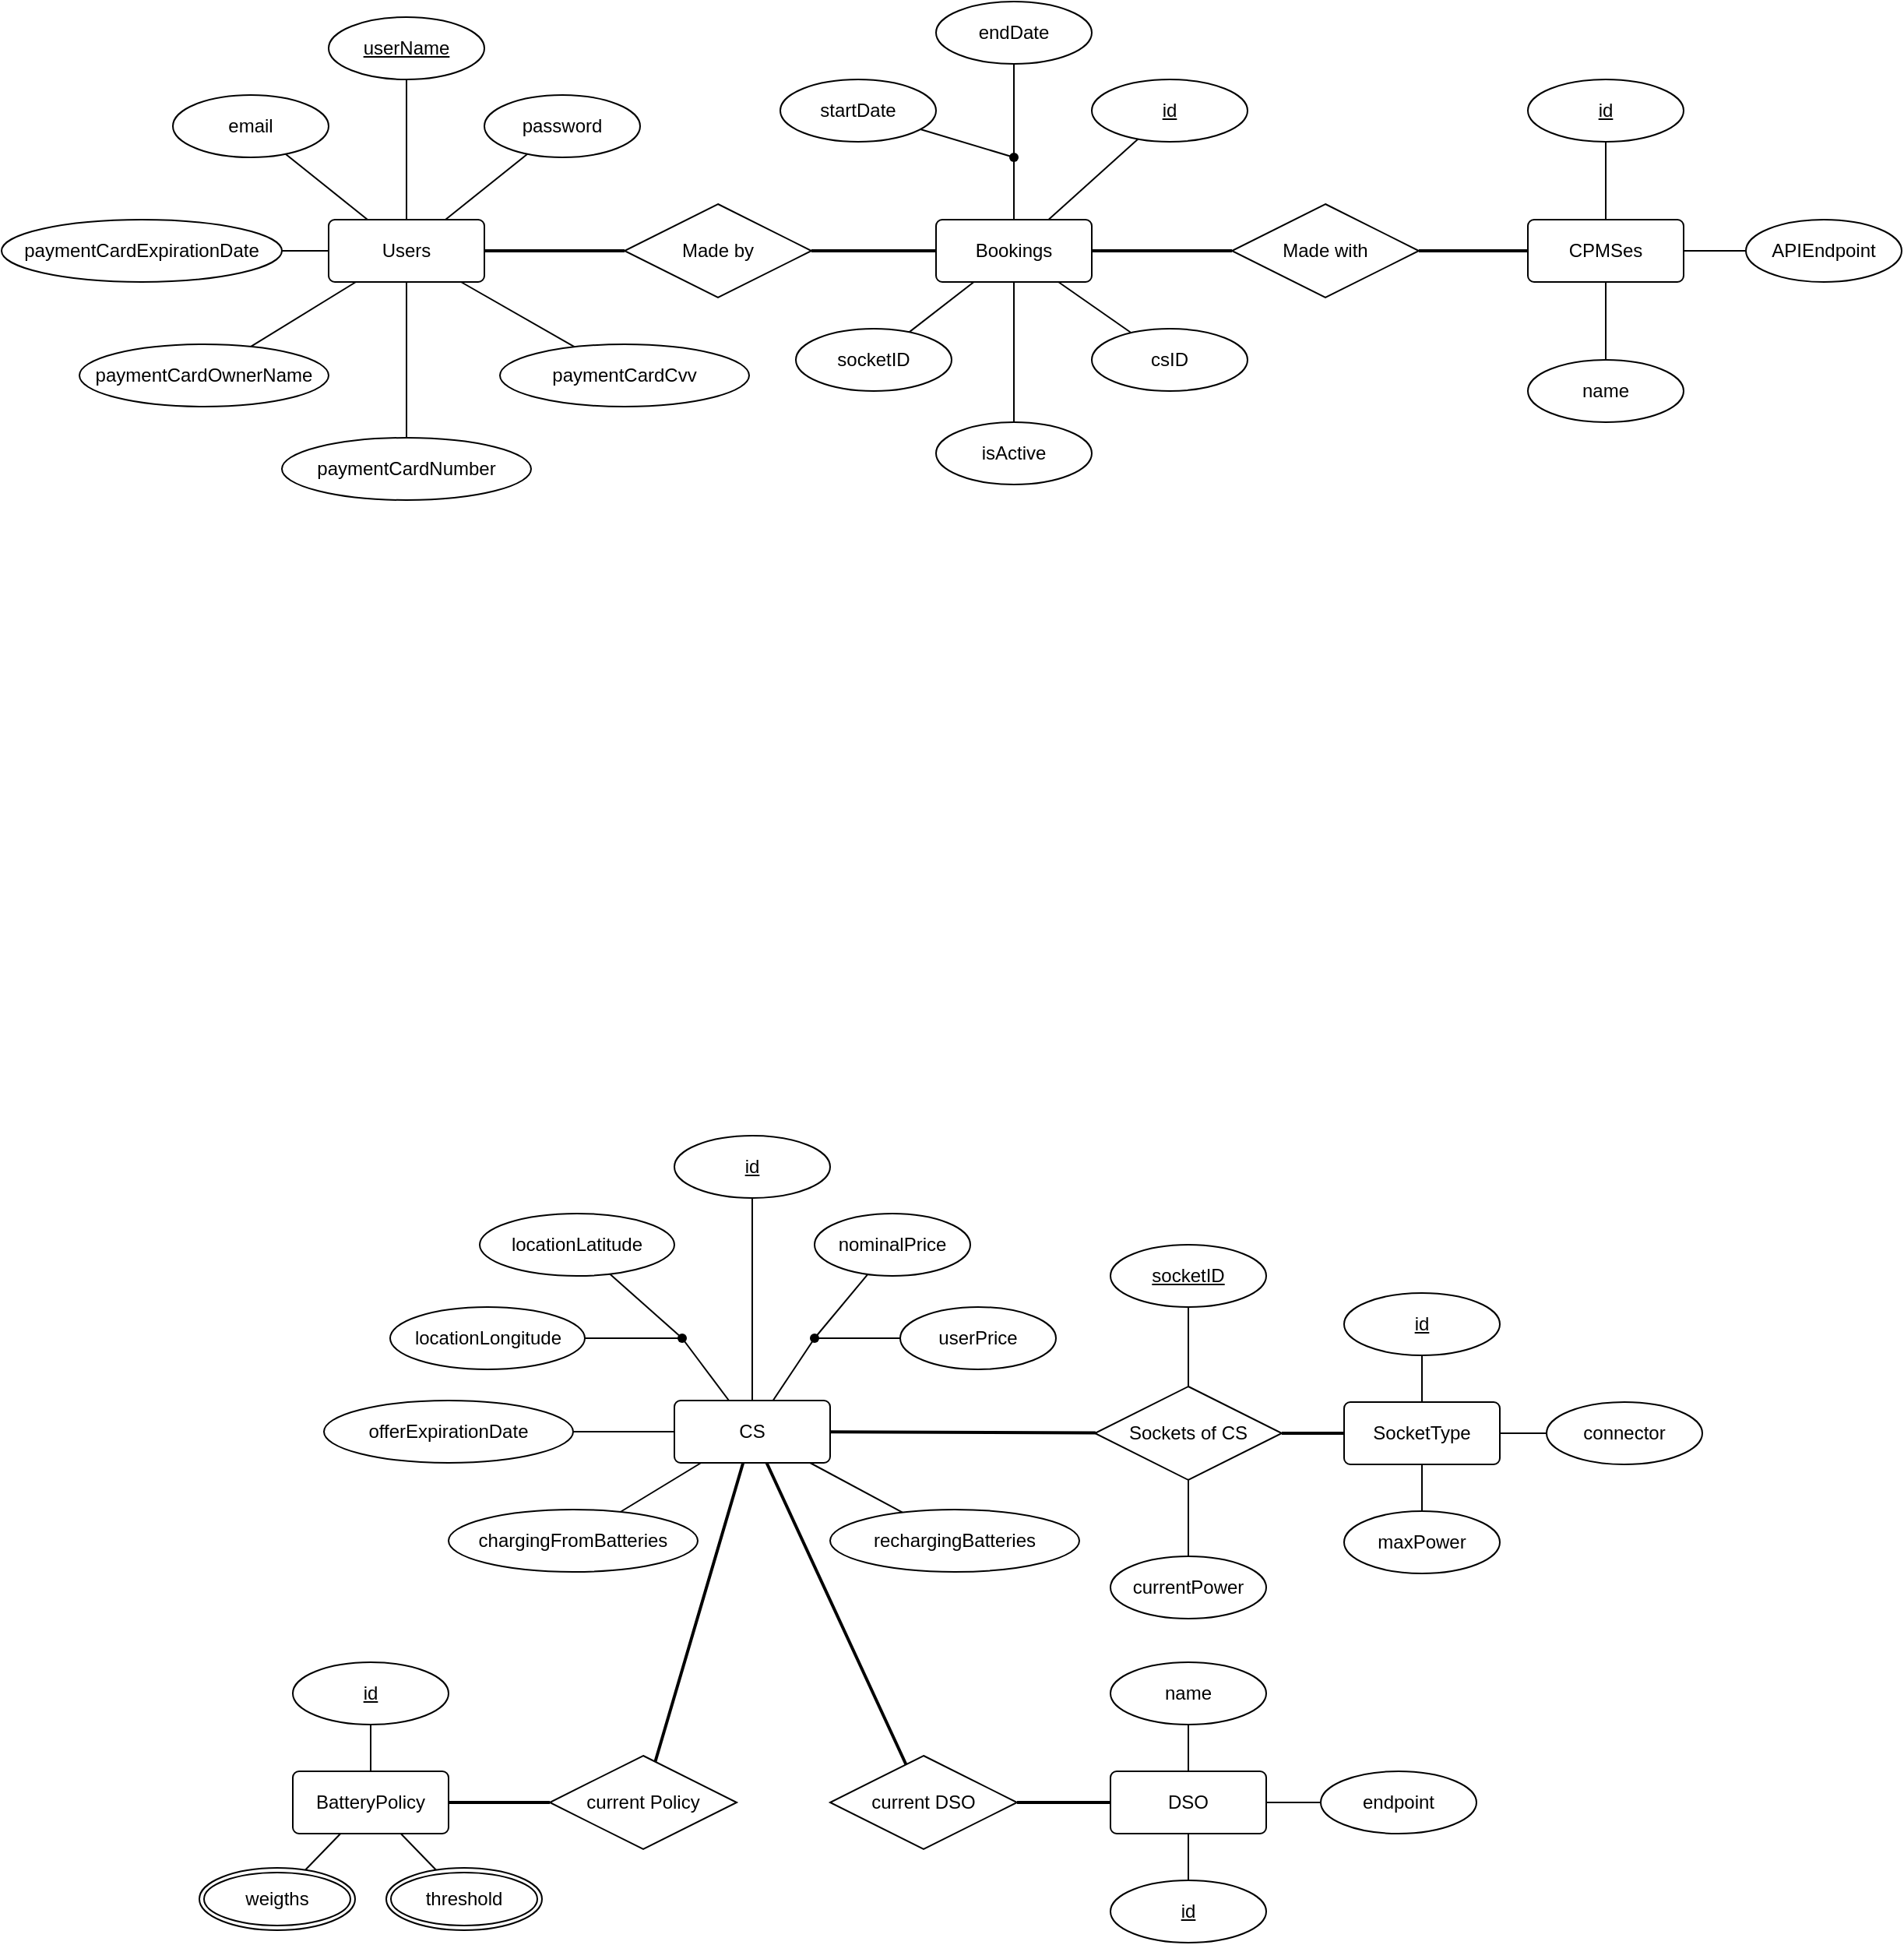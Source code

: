 <mxfile version="20.5.3" type="device"><diagram id="jD9-n_RlYCKyvthM-HNg" name="Pagina-1"><mxGraphModel dx="918" dy="1307" grid="1" gridSize="10" guides="1" tooltips="1" connect="1" arrows="1" fold="1" page="1" pageScale="1" pageWidth="1369" pageHeight="827" math="0" shadow="0"><root><mxCell id="0"/><mxCell id="1" parent="0"/><mxCell id="YINORaGlY5fHt-3c80DP-15" style="rounded=0;orthogonalLoop=1;jettySize=auto;html=1;endArrow=none;endFill=0;" edge="1" parent="1" source="YINORaGlY5fHt-3c80DP-1" target="YINORaGlY5fHt-3c80DP-6"><mxGeometry relative="1" as="geometry"/></mxCell><mxCell id="YINORaGlY5fHt-3c80DP-16" style="edgeStyle=none;rounded=0;orthogonalLoop=1;jettySize=auto;html=1;endArrow=none;endFill=0;" edge="1" parent="1" source="YINORaGlY5fHt-3c80DP-1" target="YINORaGlY5fHt-3c80DP-7"><mxGeometry relative="1" as="geometry"/></mxCell><mxCell id="YINORaGlY5fHt-3c80DP-17" style="edgeStyle=none;rounded=0;orthogonalLoop=1;jettySize=auto;html=1;endArrow=none;endFill=0;" edge="1" parent="1" source="YINORaGlY5fHt-3c80DP-1" target="YINORaGlY5fHt-3c80DP-8"><mxGeometry relative="1" as="geometry"/></mxCell><mxCell id="YINORaGlY5fHt-3c80DP-19" style="edgeStyle=none;rounded=0;orthogonalLoop=1;jettySize=auto;html=1;endArrow=none;endFill=0;" edge="1" parent="1" source="YINORaGlY5fHt-3c80DP-1" target="YINORaGlY5fHt-3c80DP-10"><mxGeometry relative="1" as="geometry"/></mxCell><mxCell id="YINORaGlY5fHt-3c80DP-20" style="edgeStyle=none;rounded=0;orthogonalLoop=1;jettySize=auto;html=1;endArrow=none;endFill=0;" edge="1" parent="1" source="YINORaGlY5fHt-3c80DP-1" target="YINORaGlY5fHt-3c80DP-9"><mxGeometry relative="1" as="geometry"/></mxCell><mxCell id="YINORaGlY5fHt-3c80DP-21" style="edgeStyle=none;rounded=0;orthogonalLoop=1;jettySize=auto;html=1;endArrow=none;endFill=0;" edge="1" parent="1" source="YINORaGlY5fHt-3c80DP-1" target="YINORaGlY5fHt-3c80DP-12"><mxGeometry relative="1" as="geometry"/></mxCell><mxCell id="YINORaGlY5fHt-3c80DP-22" style="edgeStyle=none;rounded=0;orthogonalLoop=1;jettySize=auto;html=1;endArrow=none;endFill=0;" edge="1" parent="1" source="YINORaGlY5fHt-3c80DP-1" target="YINORaGlY5fHt-3c80DP-11"><mxGeometry relative="1" as="geometry"/></mxCell><mxCell id="YINORaGlY5fHt-3c80DP-1" value="Users" style="rounded=1;arcSize=10;whiteSpace=wrap;html=1;align=center;" vertex="1" parent="1"><mxGeometry x="285" y="394" width="100" height="40" as="geometry"/></mxCell><mxCell id="YINORaGlY5fHt-3c80DP-32" style="edgeStyle=none;rounded=0;orthogonalLoop=1;jettySize=auto;html=1;strokeWidth=1;endArrow=none;endFill=0;" edge="1" parent="1" source="YINORaGlY5fHt-3c80DP-2" target="YINORaGlY5fHt-3c80DP-28"><mxGeometry relative="1" as="geometry"/></mxCell><mxCell id="YINORaGlY5fHt-3c80DP-33" style="edgeStyle=none;rounded=0;orthogonalLoop=1;jettySize=auto;html=1;strokeWidth=1;endArrow=none;endFill=0;" edge="1" parent="1" source="YINORaGlY5fHt-3c80DP-2" target="YINORaGlY5fHt-3c80DP-26"><mxGeometry relative="1" as="geometry"/></mxCell><mxCell id="YINORaGlY5fHt-3c80DP-42" style="edgeStyle=none;rounded=0;orthogonalLoop=1;jettySize=auto;html=1;strokeWidth=2;endArrow=none;endFill=0;" edge="1" parent="1" source="YINORaGlY5fHt-3c80DP-2" target="YINORaGlY5fHt-3c80DP-41"><mxGeometry relative="1" as="geometry"/></mxCell><mxCell id="YINORaGlY5fHt-3c80DP-2" value="Bookings" style="rounded=1;arcSize=10;whiteSpace=wrap;html=1;align=center;" vertex="1" parent="1"><mxGeometry x="675" y="394" width="100" height="40" as="geometry"/></mxCell><mxCell id="YINORaGlY5fHt-3c80DP-45" style="edgeStyle=none;rounded=0;orthogonalLoop=1;jettySize=auto;html=1;strokeWidth=1;endArrow=none;endFill=0;" edge="1" parent="1" source="YINORaGlY5fHt-3c80DP-3" target="YINORaGlY5fHt-3c80DP-44"><mxGeometry relative="1" as="geometry"/></mxCell><mxCell id="YINORaGlY5fHt-3c80DP-50" style="edgeStyle=none;rounded=0;orthogonalLoop=1;jettySize=auto;html=1;strokeWidth=1;endArrow=none;endFill=0;" edge="1" parent="1" source="YINORaGlY5fHt-3c80DP-3" target="YINORaGlY5fHt-3c80DP-48"><mxGeometry relative="1" as="geometry"/></mxCell><mxCell id="YINORaGlY5fHt-3c80DP-3" value="CPMSes" style="rounded=1;arcSize=10;whiteSpace=wrap;html=1;align=center;" vertex="1" parent="1"><mxGeometry x="1055" y="394" width="100" height="40" as="geometry"/></mxCell><mxCell id="YINORaGlY5fHt-3c80DP-6" value="email" style="ellipse;whiteSpace=wrap;html=1;align=center;" vertex="1" parent="1"><mxGeometry x="185" y="314" width="100" height="40" as="geometry"/></mxCell><mxCell id="YINORaGlY5fHt-3c80DP-7" value="userName" style="ellipse;whiteSpace=wrap;html=1;align=center;fontStyle=4;" vertex="1" parent="1"><mxGeometry x="285" y="264" width="100" height="40" as="geometry"/></mxCell><mxCell id="YINORaGlY5fHt-3c80DP-8" value="password" style="ellipse;whiteSpace=wrap;html=1;align=center;" vertex="1" parent="1"><mxGeometry x="385" y="314" width="100" height="40" as="geometry"/></mxCell><mxCell id="YINORaGlY5fHt-3c80DP-9" value="paymentCardNumber" style="ellipse;whiteSpace=wrap;html=1;align=center;" vertex="1" parent="1"><mxGeometry x="255" y="534" width="160" height="40" as="geometry"/></mxCell><mxCell id="YINORaGlY5fHt-3c80DP-10" value="&lt;div&gt;paymentCardCvv&lt;/div&gt;" style="ellipse;whiteSpace=wrap;html=1;align=center;" vertex="1" parent="1"><mxGeometry x="395" y="474" width="160" height="40" as="geometry"/></mxCell><mxCell id="YINORaGlY5fHt-3c80DP-11" value="&lt;div&gt;paymentCardExpirationDate&lt;/div&gt;" style="ellipse;whiteSpace=wrap;html=1;align=center;" vertex="1" parent="1"><mxGeometry x="75" y="394" width="180" height="40" as="geometry"/></mxCell><mxCell id="YINORaGlY5fHt-3c80DP-12" value="&lt;div&gt;paymentCardOwnerName&lt;/div&gt;" style="ellipse;whiteSpace=wrap;html=1;align=center;" vertex="1" parent="1"><mxGeometry x="125" y="474" width="160" height="40" as="geometry"/></mxCell><mxCell id="YINORaGlY5fHt-3c80DP-24" style="edgeStyle=none;rounded=0;orthogonalLoop=1;jettySize=auto;html=1;endArrow=none;endFill=0;strokeWidth=2;" edge="1" parent="1" source="YINORaGlY5fHt-3c80DP-23" target="YINORaGlY5fHt-3c80DP-1"><mxGeometry relative="1" as="geometry"/></mxCell><mxCell id="YINORaGlY5fHt-3c80DP-25" style="edgeStyle=none;rounded=0;orthogonalLoop=1;jettySize=auto;html=1;endArrow=none;endFill=0;strokeWidth=2;" edge="1" parent="1" source="YINORaGlY5fHt-3c80DP-23" target="YINORaGlY5fHt-3c80DP-2"><mxGeometry relative="1" as="geometry"/></mxCell><mxCell id="YINORaGlY5fHt-3c80DP-23" value="Made by" style="shape=rhombus;perimeter=rhombusPerimeter;whiteSpace=wrap;html=1;align=center;" vertex="1" parent="1"><mxGeometry x="475" y="384" width="120" height="60" as="geometry"/></mxCell><mxCell id="YINORaGlY5fHt-3c80DP-26" value="id" style="ellipse;whiteSpace=wrap;html=1;align=center;fontStyle=4;" vertex="1" parent="1"><mxGeometry x="775" y="304" width="100" height="40" as="geometry"/></mxCell><mxCell id="YINORaGlY5fHt-3c80DP-30" style="edgeStyle=none;rounded=0;orthogonalLoop=1;jettySize=auto;html=1;strokeWidth=1;endArrow=none;endFill=0;" edge="1" parent="1" source="YINORaGlY5fHt-3c80DP-27" target="YINORaGlY5fHt-3c80DP-28"><mxGeometry relative="1" as="geometry"/></mxCell><mxCell id="YINORaGlY5fHt-3c80DP-27" value="endDate" style="ellipse;whiteSpace=wrap;html=1;align=center;" vertex="1" parent="1"><mxGeometry x="675" y="254" width="100" height="40" as="geometry"/></mxCell><mxCell id="YINORaGlY5fHt-3c80DP-28" value="" style="shape=waypoint;sketch=0;fillStyle=solid;size=6;pointerEvents=1;points=[];fillColor=none;resizable=0;rotatable=0;perimeter=centerPerimeter;snapToPoint=1;" vertex="1" parent="1"><mxGeometry x="705" y="334" width="40" height="40" as="geometry"/></mxCell><mxCell id="YINORaGlY5fHt-3c80DP-31" style="edgeStyle=none;rounded=0;orthogonalLoop=1;jettySize=auto;html=1;strokeWidth=1;endArrow=none;endFill=0;" edge="1" parent="1" source="YINORaGlY5fHt-3c80DP-29" target="YINORaGlY5fHt-3c80DP-28"><mxGeometry relative="1" as="geometry"/></mxCell><mxCell id="YINORaGlY5fHt-3c80DP-29" value="startDate" style="ellipse;whiteSpace=wrap;html=1;align=center;" vertex="1" parent="1"><mxGeometry x="575" y="304" width="100" height="40" as="geometry"/></mxCell><mxCell id="YINORaGlY5fHt-3c80DP-40" style="edgeStyle=none;rounded=0;orthogonalLoop=1;jettySize=auto;html=1;strokeWidth=1;endArrow=none;endFill=0;" edge="1" parent="1" source="YINORaGlY5fHt-3c80DP-34" target="YINORaGlY5fHt-3c80DP-2"><mxGeometry relative="1" as="geometry"/></mxCell><mxCell id="YINORaGlY5fHt-3c80DP-34" value="isActive" style="ellipse;whiteSpace=wrap;html=1;align=center;" vertex="1" parent="1"><mxGeometry x="675" y="524" width="100" height="40" as="geometry"/></mxCell><mxCell id="YINORaGlY5fHt-3c80DP-38" style="edgeStyle=none;rounded=0;orthogonalLoop=1;jettySize=auto;html=1;strokeWidth=1;endArrow=none;endFill=0;" edge="1" parent="1" source="YINORaGlY5fHt-3c80DP-36" target="YINORaGlY5fHt-3c80DP-2"><mxGeometry relative="1" as="geometry"/></mxCell><mxCell id="YINORaGlY5fHt-3c80DP-36" value="socketID" style="ellipse;whiteSpace=wrap;html=1;align=center;" vertex="1" parent="1"><mxGeometry x="585" y="464" width="100" height="40" as="geometry"/></mxCell><mxCell id="YINORaGlY5fHt-3c80DP-39" style="edgeStyle=none;rounded=0;orthogonalLoop=1;jettySize=auto;html=1;strokeWidth=1;endArrow=none;endFill=0;" edge="1" parent="1" source="YINORaGlY5fHt-3c80DP-37" target="YINORaGlY5fHt-3c80DP-2"><mxGeometry relative="1" as="geometry"/></mxCell><mxCell id="YINORaGlY5fHt-3c80DP-37" value="csID" style="ellipse;whiteSpace=wrap;html=1;align=center;" vertex="1" parent="1"><mxGeometry x="775" y="464" width="100" height="40" as="geometry"/></mxCell><mxCell id="YINORaGlY5fHt-3c80DP-43" style="edgeStyle=none;rounded=0;orthogonalLoop=1;jettySize=auto;html=1;strokeWidth=2;endArrow=none;endFill=0;" edge="1" parent="1" source="YINORaGlY5fHt-3c80DP-41" target="YINORaGlY5fHt-3c80DP-3"><mxGeometry relative="1" as="geometry"/></mxCell><mxCell id="YINORaGlY5fHt-3c80DP-41" value="Made with" style="shape=rhombus;perimeter=rhombusPerimeter;whiteSpace=wrap;html=1;align=center;" vertex="1" parent="1"><mxGeometry x="865" y="384" width="120" height="60" as="geometry"/></mxCell><mxCell id="YINORaGlY5fHt-3c80DP-44" value="id" style="ellipse;whiteSpace=wrap;html=1;align=center;fontStyle=4;" vertex="1" parent="1"><mxGeometry x="1055" y="304" width="100" height="40" as="geometry"/></mxCell><mxCell id="YINORaGlY5fHt-3c80DP-49" style="edgeStyle=none;rounded=0;orthogonalLoop=1;jettySize=auto;html=1;strokeWidth=1;endArrow=none;endFill=0;" edge="1" parent="1" source="YINORaGlY5fHt-3c80DP-47" target="YINORaGlY5fHt-3c80DP-3"><mxGeometry relative="1" as="geometry"/></mxCell><mxCell id="YINORaGlY5fHt-3c80DP-47" value="name" style="ellipse;whiteSpace=wrap;html=1;align=center;" vertex="1" parent="1"><mxGeometry x="1055" y="484" width="100" height="40" as="geometry"/></mxCell><mxCell id="YINORaGlY5fHt-3c80DP-48" value="APIEndpoint" style="ellipse;whiteSpace=wrap;html=1;align=center;" vertex="1" parent="1"><mxGeometry x="1195" y="394" width="100" height="40" as="geometry"/></mxCell><mxCell id="YINORaGlY5fHt-3c80DP-68" style="edgeStyle=none;rounded=0;orthogonalLoop=1;jettySize=auto;html=1;entryX=0.425;entryY=0.35;entryDx=0;entryDy=0;entryPerimeter=0;strokeWidth=1;endArrow=none;endFill=0;" edge="1" parent="1" source="YINORaGlY5fHt-3c80DP-53" target="YINORaGlY5fHt-3c80DP-67"><mxGeometry relative="1" as="geometry"/></mxCell><mxCell id="YINORaGlY5fHt-3c80DP-86" style="edgeStyle=none;rounded=0;orthogonalLoop=1;jettySize=auto;html=1;strokeWidth=2;endArrow=none;endFill=0;" edge="1" parent="1" source="YINORaGlY5fHt-3c80DP-53" target="YINORaGlY5fHt-3c80DP-80"><mxGeometry relative="1" as="geometry"/></mxCell><mxCell id="YINORaGlY5fHt-3c80DP-107" style="edgeStyle=none;rounded=0;orthogonalLoop=1;jettySize=auto;html=1;entryX=0.35;entryY=0.425;entryDx=0;entryDy=0;entryPerimeter=0;strokeWidth=1;endArrow=none;endFill=0;" edge="1" parent="1" source="YINORaGlY5fHt-3c80DP-53" target="YINORaGlY5fHt-3c80DP-104"><mxGeometry relative="1" as="geometry"/></mxCell><mxCell id="YINORaGlY5fHt-3c80DP-109" style="edgeStyle=none;rounded=0;orthogonalLoop=1;jettySize=auto;html=1;strokeWidth=2;endArrow=none;endFill=0;" edge="1" parent="1" source="YINORaGlY5fHt-3c80DP-53" target="YINORaGlY5fHt-3c80DP-108"><mxGeometry relative="1" as="geometry"/></mxCell><mxCell id="YINORaGlY5fHt-3c80DP-53" value="CS" style="rounded=1;arcSize=10;whiteSpace=wrap;html=1;align=center;" vertex="1" parent="1"><mxGeometry x="507" y="1152" width="100" height="40" as="geometry"/></mxCell><mxCell id="YINORaGlY5fHt-3c80DP-73" style="edgeStyle=none;rounded=0;orthogonalLoop=1;jettySize=auto;html=1;strokeWidth=1;endArrow=none;endFill=0;" edge="1" parent="1" source="YINORaGlY5fHt-3c80DP-55" target="YINORaGlY5fHt-3c80DP-53"><mxGeometry relative="1" as="geometry"/></mxCell><mxCell id="YINORaGlY5fHt-3c80DP-55" value="id" style="ellipse;whiteSpace=wrap;html=1;align=center;fontStyle=4;" vertex="1" parent="1"><mxGeometry x="507" y="982" width="100" height="40" as="geometry"/></mxCell><mxCell id="YINORaGlY5fHt-3c80DP-105" style="edgeStyle=none;rounded=0;orthogonalLoop=1;jettySize=auto;html=1;strokeWidth=1;endArrow=none;endFill=0;" edge="1" parent="1" source="YINORaGlY5fHt-3c80DP-58" target="YINORaGlY5fHt-3c80DP-104"><mxGeometry relative="1" as="geometry"/></mxCell><mxCell id="YINORaGlY5fHt-3c80DP-58" value="locationLatitude" style="ellipse;whiteSpace=wrap;html=1;align=center;" vertex="1" parent="1"><mxGeometry x="382" y="1032" width="125" height="40" as="geometry"/></mxCell><mxCell id="YINORaGlY5fHt-3c80DP-106" style="edgeStyle=none;rounded=0;orthogonalLoop=1;jettySize=auto;html=1;strokeWidth=1;endArrow=none;endFill=0;" edge="1" parent="1" source="YINORaGlY5fHt-3c80DP-59" target="YINORaGlY5fHt-3c80DP-104"><mxGeometry relative="1" as="geometry"/></mxCell><mxCell id="YINORaGlY5fHt-3c80DP-59" value="locationLongitude" style="ellipse;whiteSpace=wrap;html=1;align=center;" vertex="1" parent="1"><mxGeometry x="324.5" y="1092" width="125" height="40" as="geometry"/></mxCell><mxCell id="YINORaGlY5fHt-3c80DP-69" style="edgeStyle=none;rounded=0;orthogonalLoop=1;jettySize=auto;html=1;strokeWidth=1;endArrow=none;endFill=0;" edge="1" parent="1" source="YINORaGlY5fHt-3c80DP-60" target="YINORaGlY5fHt-3c80DP-67"><mxGeometry relative="1" as="geometry"/></mxCell><mxCell id="YINORaGlY5fHt-3c80DP-60" value="nominalPrice" style="ellipse;whiteSpace=wrap;html=1;align=center;" vertex="1" parent="1"><mxGeometry x="597" y="1032" width="100" height="40" as="geometry"/></mxCell><mxCell id="YINORaGlY5fHt-3c80DP-70" style="edgeStyle=none;rounded=0;orthogonalLoop=1;jettySize=auto;html=1;entryX=0.025;entryY=0.375;entryDx=0;entryDy=0;entryPerimeter=0;strokeWidth=1;endArrow=none;endFill=0;" edge="1" parent="1" source="YINORaGlY5fHt-3c80DP-61" target="YINORaGlY5fHt-3c80DP-67"><mxGeometry relative="1" as="geometry"/></mxCell><mxCell id="YINORaGlY5fHt-3c80DP-61" value="userPrice" style="ellipse;whiteSpace=wrap;html=1;align=center;" vertex="1" parent="1"><mxGeometry x="652" y="1092" width="100" height="40" as="geometry"/></mxCell><mxCell id="YINORaGlY5fHt-3c80DP-76" style="edgeStyle=none;rounded=0;orthogonalLoop=1;jettySize=auto;html=1;strokeWidth=1;endArrow=none;endFill=0;" edge="1" parent="1" source="YINORaGlY5fHt-3c80DP-62" target="YINORaGlY5fHt-3c80DP-53"><mxGeometry relative="1" as="geometry"/></mxCell><mxCell id="YINORaGlY5fHt-3c80DP-62" value="offerExpirationDate" style="ellipse;whiteSpace=wrap;html=1;align=center;" vertex="1" parent="1"><mxGeometry x="282" y="1152" width="160" height="40" as="geometry"/></mxCell><mxCell id="YINORaGlY5fHt-3c80DP-77" style="edgeStyle=none;rounded=0;orthogonalLoop=1;jettySize=auto;html=1;strokeWidth=1;endArrow=none;endFill=0;" edge="1" parent="1" source="YINORaGlY5fHt-3c80DP-63" target="YINORaGlY5fHt-3c80DP-53"><mxGeometry relative="1" as="geometry"/></mxCell><mxCell id="YINORaGlY5fHt-3c80DP-63" value="chargingFromBatteries" style="ellipse;whiteSpace=wrap;html=1;align=center;" vertex="1" parent="1"><mxGeometry x="362" y="1222" width="160" height="40" as="geometry"/></mxCell><mxCell id="YINORaGlY5fHt-3c80DP-78" style="edgeStyle=none;rounded=0;orthogonalLoop=1;jettySize=auto;html=1;strokeWidth=1;endArrow=none;endFill=0;" edge="1" parent="1" source="YINORaGlY5fHt-3c80DP-64" target="YINORaGlY5fHt-3c80DP-53"><mxGeometry relative="1" as="geometry"/></mxCell><mxCell id="YINORaGlY5fHt-3c80DP-64" value="rechargingBatteries" style="ellipse;whiteSpace=wrap;html=1;align=center;" vertex="1" parent="1"><mxGeometry x="607" y="1222" width="160" height="40" as="geometry"/></mxCell><mxCell id="YINORaGlY5fHt-3c80DP-67" value="" style="shape=waypoint;sketch=0;fillStyle=solid;size=6;pointerEvents=1;points=[];fillColor=none;resizable=0;rotatable=0;perimeter=centerPerimeter;snapToPoint=1;" vertex="1" parent="1"><mxGeometry x="577" y="1092" width="40" height="40" as="geometry"/></mxCell><mxCell id="YINORaGlY5fHt-3c80DP-94" style="edgeStyle=none;rounded=0;orthogonalLoop=1;jettySize=auto;html=1;strokeWidth=2;endArrow=none;endFill=0;" edge="1" parent="1" source="YINORaGlY5fHt-3c80DP-80" target="YINORaGlY5fHt-3c80DP-87"><mxGeometry relative="1" as="geometry"/></mxCell><mxCell id="YINORaGlY5fHt-3c80DP-80" value="Sockets of CS" style="shape=rhombus;perimeter=rhombusPerimeter;whiteSpace=wrap;html=1;align=center;" vertex="1" parent="1"><mxGeometry x="777" y="1143" width="120" height="60" as="geometry"/></mxCell><mxCell id="YINORaGlY5fHt-3c80DP-83" style="edgeStyle=none;rounded=0;orthogonalLoop=1;jettySize=auto;html=1;strokeWidth=1;endArrow=none;endFill=0;" edge="1" parent="1" source="YINORaGlY5fHt-3c80DP-81" target="YINORaGlY5fHt-3c80DP-80"><mxGeometry relative="1" as="geometry"/></mxCell><mxCell id="YINORaGlY5fHt-3c80DP-81" value="socketID" style="ellipse;whiteSpace=wrap;html=1;align=center;fontStyle=4;" vertex="1" parent="1"><mxGeometry x="787" y="1052" width="100" height="40" as="geometry"/></mxCell><mxCell id="YINORaGlY5fHt-3c80DP-85" style="edgeStyle=none;rounded=0;orthogonalLoop=1;jettySize=auto;html=1;strokeWidth=1;endArrow=none;endFill=0;" edge="1" parent="1" source="YINORaGlY5fHt-3c80DP-84" target="YINORaGlY5fHt-3c80DP-80"><mxGeometry relative="1" as="geometry"/></mxCell><mxCell id="YINORaGlY5fHt-3c80DP-84" value="currentPower" style="ellipse;whiteSpace=wrap;html=1;align=center;" vertex="1" parent="1"><mxGeometry x="787" y="1252" width="100" height="40" as="geometry"/></mxCell><mxCell id="YINORaGlY5fHt-3c80DP-89" style="edgeStyle=none;rounded=0;orthogonalLoop=1;jettySize=auto;html=1;strokeWidth=1;endArrow=none;endFill=0;" edge="1" parent="1" source="YINORaGlY5fHt-3c80DP-87" target="YINORaGlY5fHt-3c80DP-88"><mxGeometry relative="1" as="geometry"/></mxCell><mxCell id="YINORaGlY5fHt-3c80DP-91" style="edgeStyle=none;rounded=0;orthogonalLoop=1;jettySize=auto;html=1;strokeWidth=1;endArrow=none;endFill=0;" edge="1" parent="1" source="YINORaGlY5fHt-3c80DP-87" target="YINORaGlY5fHt-3c80DP-90"><mxGeometry relative="1" as="geometry"/></mxCell><mxCell id="YINORaGlY5fHt-3c80DP-87" value="SocketType" style="rounded=1;arcSize=10;whiteSpace=wrap;html=1;align=center;" vertex="1" parent="1"><mxGeometry x="937" y="1153" width="100" height="40" as="geometry"/></mxCell><mxCell id="YINORaGlY5fHt-3c80DP-88" value="id" style="ellipse;whiteSpace=wrap;html=1;align=center;fontStyle=4;" vertex="1" parent="1"><mxGeometry x="937" y="1083" width="100" height="40" as="geometry"/></mxCell><mxCell id="YINORaGlY5fHt-3c80DP-90" value="connector" style="ellipse;whiteSpace=wrap;html=1;align=center;" vertex="1" parent="1"><mxGeometry x="1067" y="1153" width="100" height="40" as="geometry"/></mxCell><mxCell id="YINORaGlY5fHt-3c80DP-93" style="edgeStyle=none;rounded=0;orthogonalLoop=1;jettySize=auto;html=1;strokeWidth=1;endArrow=none;endFill=0;" edge="1" parent="1" source="YINORaGlY5fHt-3c80DP-92" target="YINORaGlY5fHt-3c80DP-87"><mxGeometry relative="1" as="geometry"/></mxCell><mxCell id="YINORaGlY5fHt-3c80DP-92" value="maxPower" style="ellipse;whiteSpace=wrap;html=1;align=center;" vertex="1" parent="1"><mxGeometry x="937" y="1223" width="100" height="40" as="geometry"/></mxCell><mxCell id="YINORaGlY5fHt-3c80DP-100" style="edgeStyle=none;rounded=0;orthogonalLoop=1;jettySize=auto;html=1;strokeWidth=1;endArrow=none;endFill=0;" edge="1" parent="1" source="YINORaGlY5fHt-3c80DP-95" target="YINORaGlY5fHt-3c80DP-98"><mxGeometry relative="1" as="geometry"/></mxCell><mxCell id="YINORaGlY5fHt-3c80DP-102" style="edgeStyle=none;rounded=0;orthogonalLoop=1;jettySize=auto;html=1;strokeWidth=1;endArrow=none;endFill=0;" edge="1" parent="1" source="YINORaGlY5fHt-3c80DP-95" target="YINORaGlY5fHt-3c80DP-96"><mxGeometry relative="1" as="geometry"/></mxCell><mxCell id="YINORaGlY5fHt-3c80DP-103" style="edgeStyle=none;rounded=0;orthogonalLoop=1;jettySize=auto;html=1;strokeWidth=1;endArrow=none;endFill=0;" edge="1" parent="1" source="YINORaGlY5fHt-3c80DP-95" target="YINORaGlY5fHt-3c80DP-99"><mxGeometry relative="1" as="geometry"/></mxCell><mxCell id="YINORaGlY5fHt-3c80DP-95" value="DSO" style="rounded=1;arcSize=10;whiteSpace=wrap;html=1;align=center;" vertex="1" parent="1"><mxGeometry x="787" y="1390" width="100" height="40" as="geometry"/></mxCell><mxCell id="YINORaGlY5fHt-3c80DP-96" value="id" style="ellipse;whiteSpace=wrap;html=1;align=center;fontStyle=4;" vertex="1" parent="1"><mxGeometry x="787" y="1460" width="100" height="40" as="geometry"/></mxCell><mxCell id="YINORaGlY5fHt-3c80DP-98" value="name" style="ellipse;whiteSpace=wrap;html=1;align=center;" vertex="1" parent="1"><mxGeometry x="787" y="1320" width="100" height="40" as="geometry"/></mxCell><mxCell id="YINORaGlY5fHt-3c80DP-99" value="endpoint" style="ellipse;whiteSpace=wrap;html=1;align=center;" vertex="1" parent="1"><mxGeometry x="922" y="1390" width="100" height="40" as="geometry"/></mxCell><mxCell id="YINORaGlY5fHt-3c80DP-104" value="" style="shape=waypoint;sketch=0;fillStyle=solid;size=6;pointerEvents=1;points=[];fillColor=none;resizable=0;rotatable=0;perimeter=centerPerimeter;snapToPoint=1;" vertex="1" parent="1"><mxGeometry x="492" y="1092" width="40" height="40" as="geometry"/></mxCell><mxCell id="YINORaGlY5fHt-3c80DP-110" style="edgeStyle=none;rounded=0;orthogonalLoop=1;jettySize=auto;html=1;strokeWidth=2;endArrow=none;endFill=0;" edge="1" parent="1" source="YINORaGlY5fHt-3c80DP-108" target="YINORaGlY5fHt-3c80DP-95"><mxGeometry relative="1" as="geometry"/></mxCell><mxCell id="YINORaGlY5fHt-3c80DP-108" value="current DSO" style="shape=rhombus;perimeter=rhombusPerimeter;whiteSpace=wrap;html=1;align=center;" vertex="1" parent="1"><mxGeometry x="607" y="1380" width="120" height="60" as="geometry"/></mxCell><mxCell id="YINORaGlY5fHt-3c80DP-114" style="edgeStyle=none;rounded=0;orthogonalLoop=1;jettySize=auto;html=1;strokeWidth=2;endArrow=none;endFill=0;" edge="1" parent="1" source="YINORaGlY5fHt-3c80DP-111" target="YINORaGlY5fHt-3c80DP-53"><mxGeometry relative="1" as="geometry"/></mxCell><mxCell id="YINORaGlY5fHt-3c80DP-111" value="current Policy" style="shape=rhombus;perimeter=rhombusPerimeter;whiteSpace=wrap;html=1;align=center;" vertex="1" parent="1"><mxGeometry x="427" y="1380" width="120" height="60" as="geometry"/></mxCell><mxCell id="YINORaGlY5fHt-3c80DP-113" style="edgeStyle=none;rounded=0;orthogonalLoop=1;jettySize=auto;html=1;strokeWidth=2;endArrow=none;endFill=0;" edge="1" parent="1" source="YINORaGlY5fHt-3c80DP-112" target="YINORaGlY5fHt-3c80DP-111"><mxGeometry relative="1" as="geometry"><mxPoint x="437" y="1410" as="targetPoint"/></mxGeometry></mxCell><mxCell id="YINORaGlY5fHt-3c80DP-112" value="BatteryPolicy" style="rounded=1;arcSize=10;whiteSpace=wrap;html=1;align=center;" vertex="1" parent="1"><mxGeometry x="262" y="1390" width="100" height="40" as="geometry"/></mxCell><mxCell id="YINORaGlY5fHt-3c80DP-119" style="edgeStyle=none;rounded=0;orthogonalLoop=1;jettySize=auto;html=1;strokeWidth=1;endArrow=none;endFill=0;" edge="1" parent="1" source="YINORaGlY5fHt-3c80DP-115" target="YINORaGlY5fHt-3c80DP-112"><mxGeometry relative="1" as="geometry"/></mxCell><mxCell id="YINORaGlY5fHt-3c80DP-115" value="id" style="ellipse;whiteSpace=wrap;html=1;align=center;fontStyle=4;" vertex="1" parent="1"><mxGeometry x="262" y="1320" width="100" height="40" as="geometry"/></mxCell><mxCell id="YINORaGlY5fHt-3c80DP-118" style="edgeStyle=none;rounded=0;orthogonalLoop=1;jettySize=auto;html=1;strokeWidth=1;endArrow=none;endFill=0;" edge="1" parent="1" source="YINORaGlY5fHt-3c80DP-116" target="YINORaGlY5fHt-3c80DP-112"><mxGeometry relative="1" as="geometry"/></mxCell><mxCell id="YINORaGlY5fHt-3c80DP-116" value="weigths" style="ellipse;shape=doubleEllipse;margin=3;whiteSpace=wrap;html=1;align=center;" vertex="1" parent="1"><mxGeometry x="202" y="1452" width="100" height="40" as="geometry"/></mxCell><mxCell id="YINORaGlY5fHt-3c80DP-120" style="edgeStyle=none;rounded=0;orthogonalLoop=1;jettySize=auto;html=1;strokeWidth=1;endArrow=none;endFill=0;" edge="1" parent="1" source="YINORaGlY5fHt-3c80DP-117" target="YINORaGlY5fHt-3c80DP-112"><mxGeometry relative="1" as="geometry"/></mxCell><mxCell id="YINORaGlY5fHt-3c80DP-117" value="threshold" style="ellipse;shape=doubleEllipse;margin=3;whiteSpace=wrap;html=1;align=center;" vertex="1" parent="1"><mxGeometry x="322" y="1452" width="100" height="40" as="geometry"/></mxCell></root></mxGraphModel></diagram></mxfile>